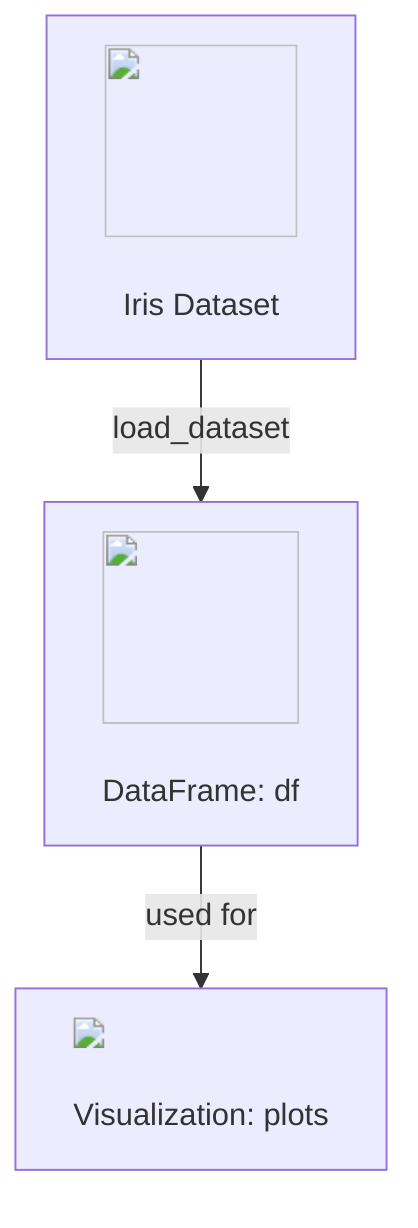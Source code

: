 flowchart TD
    A["<img src='icons/database.svg' width=100 height=100/> <br/> Iris Dataset"] -->|load_dataset| B["<img src='icons/table.svg' width=100 height=100/> <br/> DataFrame: df"]
    B -->|used for| C["<img src='dummy_plots/scatter_plot_template.svg' /> <br/> Visualization: plots"]